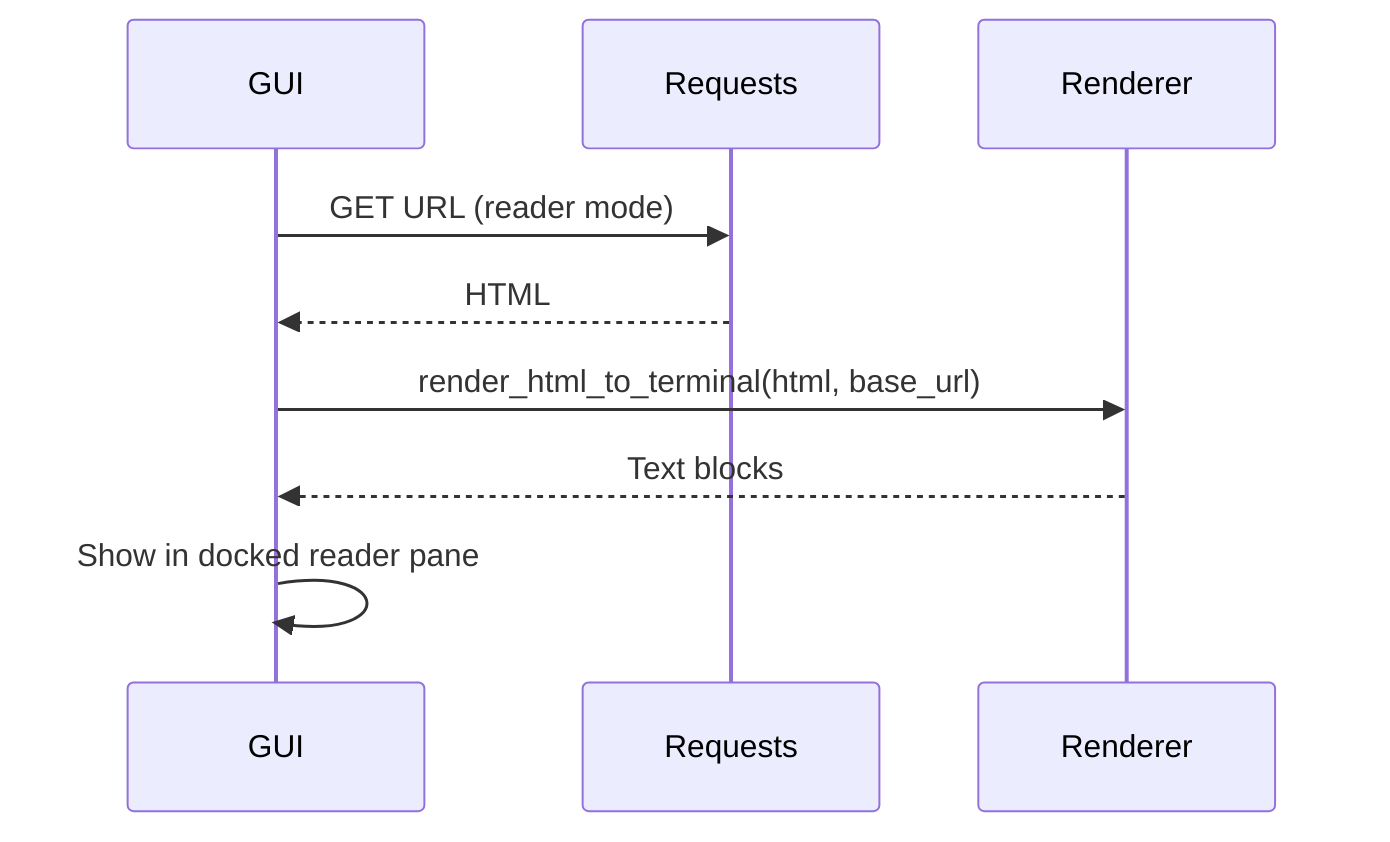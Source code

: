 sequenceDiagram
  participant GUI
  participant Requests
  participant Renderer
  GUI->>Requests: GET URL (reader mode)
  Requests-->>GUI: HTML
  GUI->>Renderer: render_html_to_terminal(html, base_url)
  Renderer-->>GUI: Text blocks
  GUI->>GUI: Show in docked reader pane